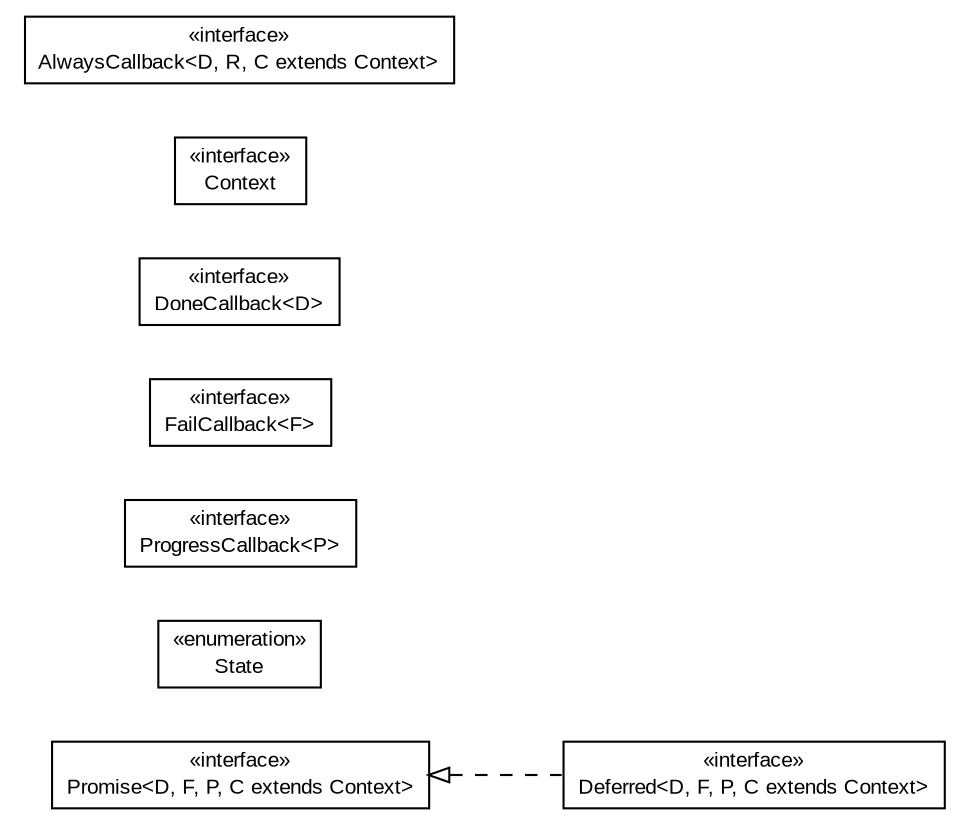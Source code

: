 #!/usr/local/bin/dot
#
# Class diagram 
# Generated by UMLGraph version R5_6-24-gf6e263 (http://www.umlgraph.org/)
#

digraph G {
	edge [fontname="arial",fontsize=10,labelfontname="arial",labelfontsize=10];
	node [fontname="arial",fontsize=10,shape=plaintext];
	nodesep=0.25;
	ranksep=0.5;
	rankdir=LR;
	// org.turbogwt.core.future.shared.Promise<D, F, P, C extends org.turbogwt.core.future.shared.Context>
	c50 [label=<<table title="org.turbogwt.core.future.shared.Promise" border="0" cellborder="1" cellspacing="0" cellpadding="2" port="p" href="./Promise.html">
		<tr><td><table border="0" cellspacing="0" cellpadding="1">
<tr><td align="center" balign="center"> &#171;interface&#187; </td></tr>
<tr><td align="center" balign="center"> Promise&lt;D, F, P, C extends Context&gt; </td></tr>
		</table></td></tr>
		</table>>, URL="./Promise.html", fontname="arial", fontcolor="black", fontsize=10.0];
	// org.turbogwt.core.future.shared.Promise.State
	c51 [label=<<table title="org.turbogwt.core.future.shared.Promise.State" border="0" cellborder="1" cellspacing="0" cellpadding="2" port="p" href="./Promise.State.html">
		<tr><td><table border="0" cellspacing="0" cellpadding="1">
<tr><td align="center" balign="center"> &#171;enumeration&#187; </td></tr>
<tr><td align="center" balign="center"> State </td></tr>
		</table></td></tr>
		</table>>, URL="./Promise.State.html", fontname="arial", fontcolor="black", fontsize=10.0];
	// org.turbogwt.core.future.shared.ProgressCallback<P>
	c52 [label=<<table title="org.turbogwt.core.future.shared.ProgressCallback" border="0" cellborder="1" cellspacing="0" cellpadding="2" port="p" href="./ProgressCallback.html">
		<tr><td><table border="0" cellspacing="0" cellpadding="1">
<tr><td align="center" balign="center"> &#171;interface&#187; </td></tr>
<tr><td align="center" balign="center"> ProgressCallback&lt;P&gt; </td></tr>
		</table></td></tr>
		</table>>, URL="./ProgressCallback.html", fontname="arial", fontcolor="black", fontsize=10.0];
	// org.turbogwt.core.future.shared.FailCallback<F>
	c53 [label=<<table title="org.turbogwt.core.future.shared.FailCallback" border="0" cellborder="1" cellspacing="0" cellpadding="2" port="p" href="./FailCallback.html">
		<tr><td><table border="0" cellspacing="0" cellpadding="1">
<tr><td align="center" balign="center"> &#171;interface&#187; </td></tr>
<tr><td align="center" balign="center"> FailCallback&lt;F&gt; </td></tr>
		</table></td></tr>
		</table>>, URL="./FailCallback.html", fontname="arial", fontcolor="black", fontsize=10.0];
	// org.turbogwt.core.future.shared.DoneCallback<D>
	c54 [label=<<table title="org.turbogwt.core.future.shared.DoneCallback" border="0" cellborder="1" cellspacing="0" cellpadding="2" port="p" href="./DoneCallback.html">
		<tr><td><table border="0" cellspacing="0" cellpadding="1">
<tr><td align="center" balign="center"> &#171;interface&#187; </td></tr>
<tr><td align="center" balign="center"> DoneCallback&lt;D&gt; </td></tr>
		</table></td></tr>
		</table>>, URL="./DoneCallback.html", fontname="arial", fontcolor="black", fontsize=10.0];
	// org.turbogwt.core.future.shared.Deferred<D, F, P, C extends org.turbogwt.core.future.shared.Context>
	c55 [label=<<table title="org.turbogwt.core.future.shared.Deferred" border="0" cellborder="1" cellspacing="0" cellpadding="2" port="p" href="./Deferred.html">
		<tr><td><table border="0" cellspacing="0" cellpadding="1">
<tr><td align="center" balign="center"> &#171;interface&#187; </td></tr>
<tr><td align="center" balign="center"> Deferred&lt;D, F, P, C extends Context&gt; </td></tr>
		</table></td></tr>
		</table>>, URL="./Deferred.html", fontname="arial", fontcolor="black", fontsize=10.0];
	// org.turbogwt.core.future.shared.Context
	c56 [label=<<table title="org.turbogwt.core.future.shared.Context" border="0" cellborder="1" cellspacing="0" cellpadding="2" port="p" href="./Context.html">
		<tr><td><table border="0" cellspacing="0" cellpadding="1">
<tr><td align="center" balign="center"> &#171;interface&#187; </td></tr>
<tr><td align="center" balign="center"> Context </td></tr>
		</table></td></tr>
		</table>>, URL="./Context.html", fontname="arial", fontcolor="black", fontsize=10.0];
	// org.turbogwt.core.future.shared.AlwaysCallback<D, R, C extends org.turbogwt.core.future.shared.Context>
	c57 [label=<<table title="org.turbogwt.core.future.shared.AlwaysCallback" border="0" cellborder="1" cellspacing="0" cellpadding="2" port="p" href="./AlwaysCallback.html">
		<tr><td><table border="0" cellspacing="0" cellpadding="1">
<tr><td align="center" balign="center"> &#171;interface&#187; </td></tr>
<tr><td align="center" balign="center"> AlwaysCallback&lt;D, R, C extends Context&gt; </td></tr>
		</table></td></tr>
		</table>>, URL="./AlwaysCallback.html", fontname="arial", fontcolor="black", fontsize=10.0];
	//org.turbogwt.core.future.shared.Deferred<D, F, P, C extends org.turbogwt.core.future.shared.Context> implements org.turbogwt.core.future.shared.Promise<D, F, P, C extends org.turbogwt.core.future.shared.Context>
	c50:p -> c55:p [dir=back,arrowtail=empty,style=dashed];
}

